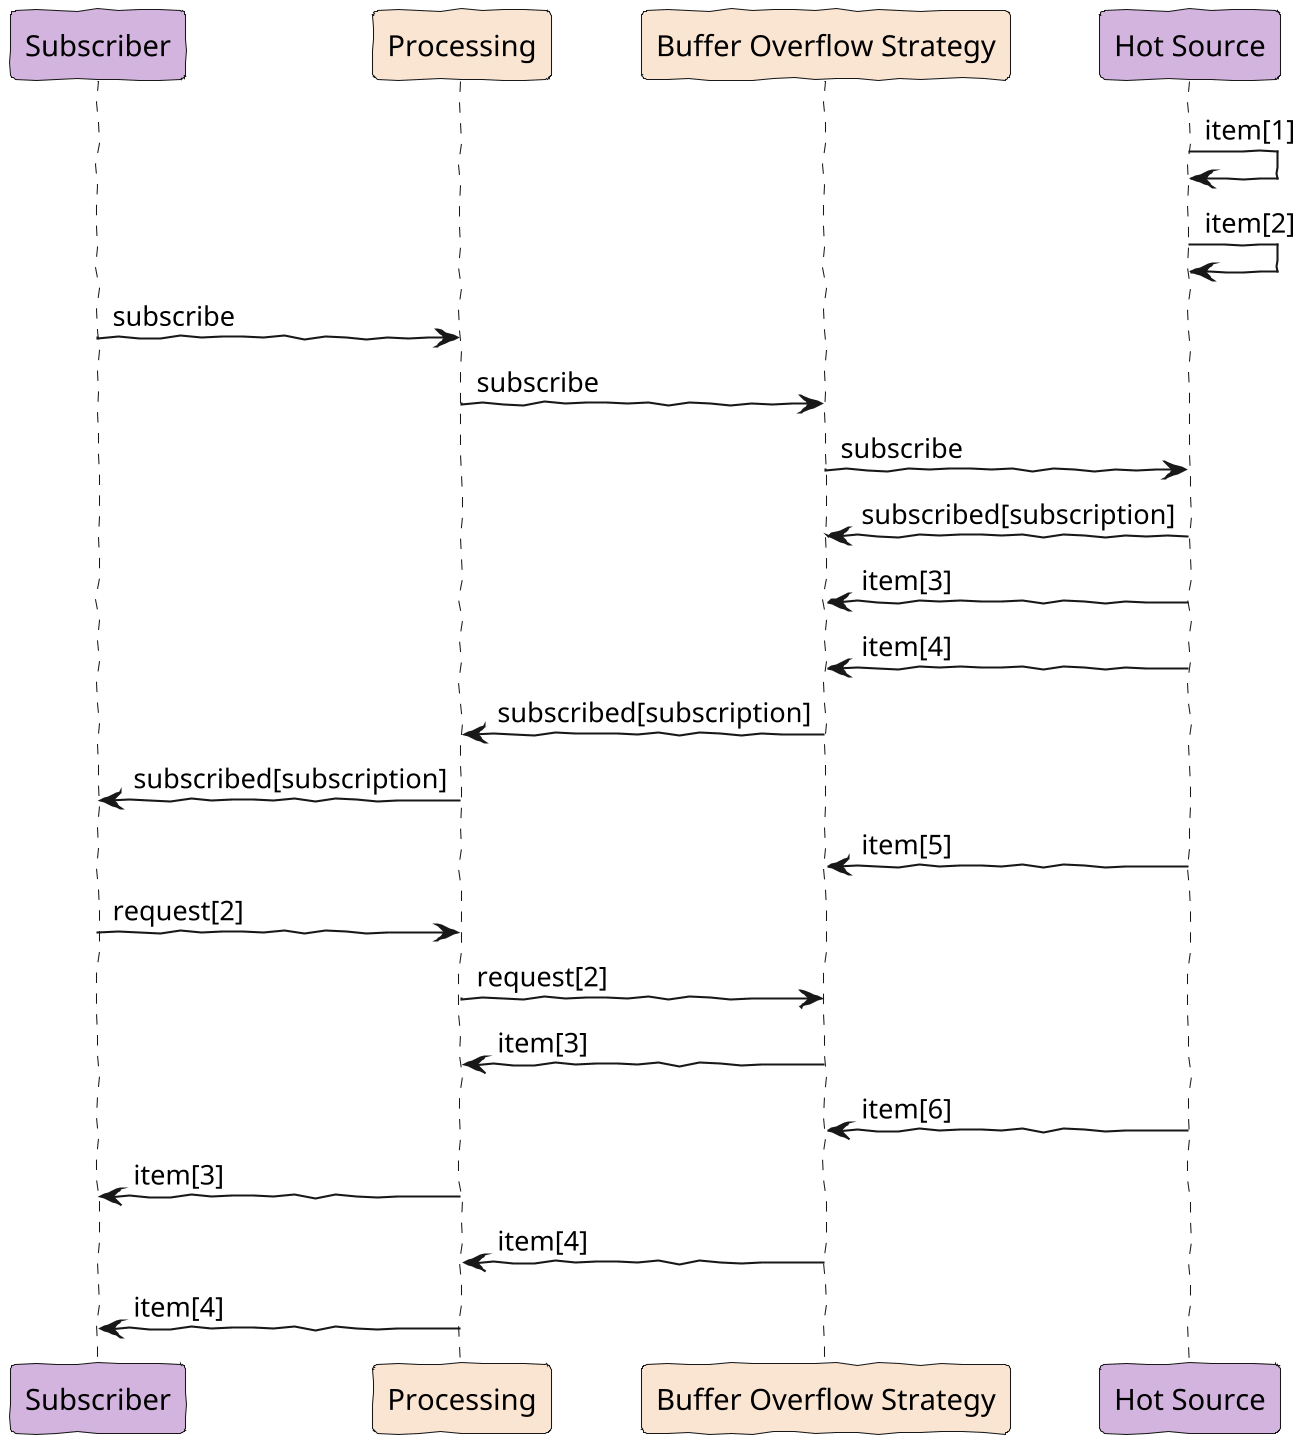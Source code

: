 @startuml

skinparam dpi 200
skinparam useBetaStyle true
skinparam handwritten true
skinparam StereotypeFontSize 0

participant "Subscriber" as sub  #D2B4DE
participant "Processing" as proc #FAE5D3
participant "Buffer Overflow Strategy" as overflow #FAE5D3
participant "Hot Source" as src #D2B4DE

src -> src : item[1]
src -> src : item[2]
sub -> proc : subscribe
proc -> overflow: subscribe
overflow -> src : subscribe
src -> overflow : subscribed[subscription]
src -> overflow: item[3]
src -> overflow: item[4]
overflow -> proc : subscribed[subscription]
proc -> sub : subscribed[subscription]
src -> overflow: item[5]
sub -> proc : request[2]
proc -> overflow : request[2]
overflow -> proc: item[3]
src -> overflow: item[6]
proc -> sub: item[3]
overflow -> proc: item[4]
proc -> sub: item[4]

@enduml
